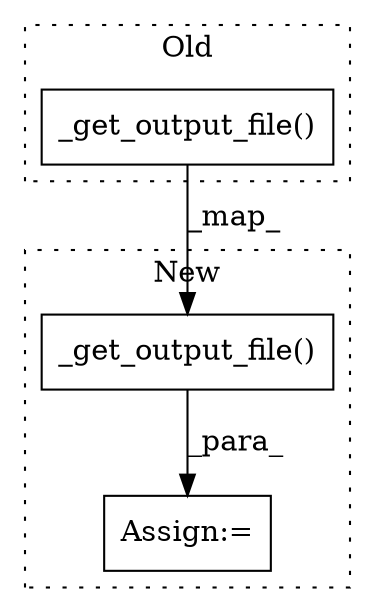 digraph G {
subgraph cluster0 {
1 [label="_get_output_file()" a="75" s="11167,11205" l="22,1" shape="box"];
label = "Old";
style="dotted";
}
subgraph cluster1 {
2 [label="_get_output_file()" a="75" s="11862,11900" l="22,1" shape="box"];
3 [label="Assign:=" a="68" s="11859" l="3" shape="box"];
label = "New";
style="dotted";
}
1 -> 2 [label="_map_"];
2 -> 3 [label="_para_"];
}